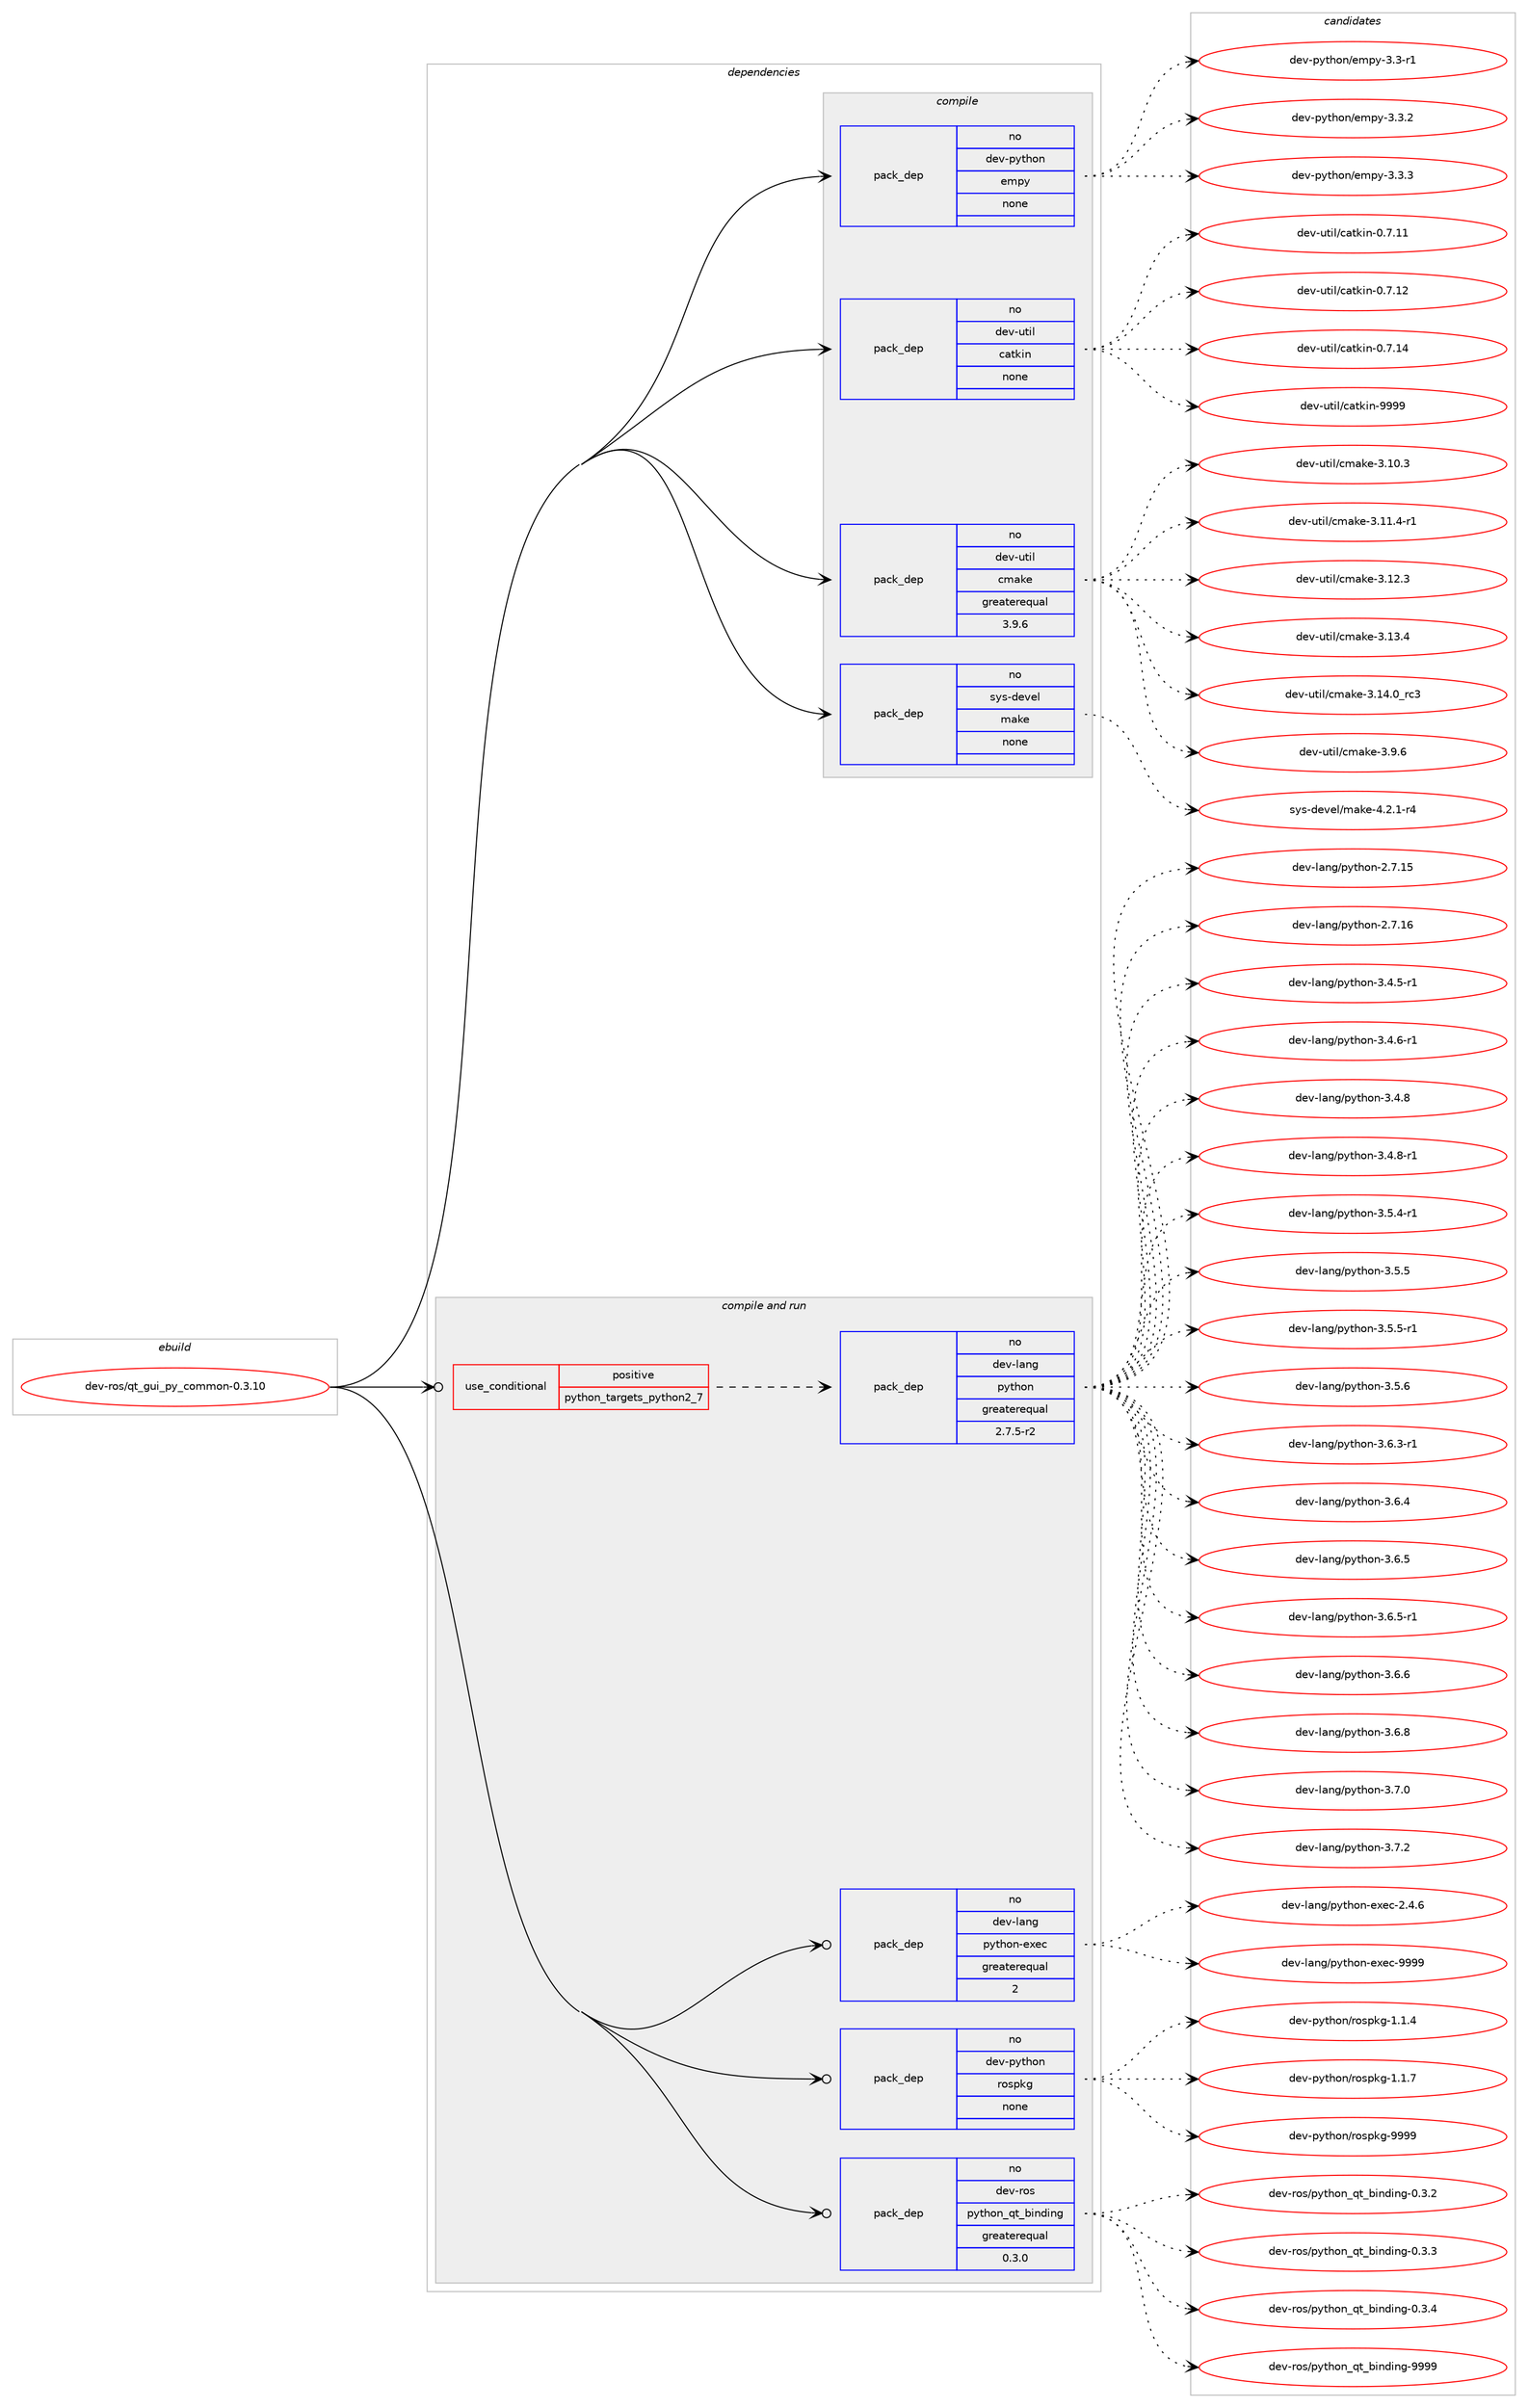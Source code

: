 digraph prolog {

# *************
# Graph options
# *************

newrank=true;
concentrate=true;
compound=true;
graph [rankdir=LR,fontname=Helvetica,fontsize=10,ranksep=1.5];#, ranksep=2.5, nodesep=0.2];
edge  [arrowhead=vee];
node  [fontname=Helvetica,fontsize=10];

# **********
# The ebuild
# **********

subgraph cluster_leftcol {
color=gray;
rank=same;
label=<<i>ebuild</i>>;
id [label="dev-ros/qt_gui_py_common-0.3.10", color=red, width=4, href="../dev-ros/qt_gui_py_common-0.3.10.svg"];
}

# ****************
# The dependencies
# ****************

subgraph cluster_midcol {
color=gray;
label=<<i>dependencies</i>>;
subgraph cluster_compile {
fillcolor="#eeeeee";
style=filled;
label=<<i>compile</i>>;
subgraph pack1049861 {
dependency1462750 [label=<<TABLE BORDER="0" CELLBORDER="1" CELLSPACING="0" CELLPADDING="4" WIDTH="220"><TR><TD ROWSPAN="6" CELLPADDING="30">pack_dep</TD></TR><TR><TD WIDTH="110">no</TD></TR><TR><TD>dev-python</TD></TR><TR><TD>empy</TD></TR><TR><TD>none</TD></TR><TR><TD></TD></TR></TABLE>>, shape=none, color=blue];
}
id:e -> dependency1462750:w [weight=20,style="solid",arrowhead="vee"];
subgraph pack1049862 {
dependency1462751 [label=<<TABLE BORDER="0" CELLBORDER="1" CELLSPACING="0" CELLPADDING="4" WIDTH="220"><TR><TD ROWSPAN="6" CELLPADDING="30">pack_dep</TD></TR><TR><TD WIDTH="110">no</TD></TR><TR><TD>dev-util</TD></TR><TR><TD>catkin</TD></TR><TR><TD>none</TD></TR><TR><TD></TD></TR></TABLE>>, shape=none, color=blue];
}
id:e -> dependency1462751:w [weight=20,style="solid",arrowhead="vee"];
subgraph pack1049863 {
dependency1462752 [label=<<TABLE BORDER="0" CELLBORDER="1" CELLSPACING="0" CELLPADDING="4" WIDTH="220"><TR><TD ROWSPAN="6" CELLPADDING="30">pack_dep</TD></TR><TR><TD WIDTH="110">no</TD></TR><TR><TD>dev-util</TD></TR><TR><TD>cmake</TD></TR><TR><TD>greaterequal</TD></TR><TR><TD>3.9.6</TD></TR></TABLE>>, shape=none, color=blue];
}
id:e -> dependency1462752:w [weight=20,style="solid",arrowhead="vee"];
subgraph pack1049864 {
dependency1462753 [label=<<TABLE BORDER="0" CELLBORDER="1" CELLSPACING="0" CELLPADDING="4" WIDTH="220"><TR><TD ROWSPAN="6" CELLPADDING="30">pack_dep</TD></TR><TR><TD WIDTH="110">no</TD></TR><TR><TD>sys-devel</TD></TR><TR><TD>make</TD></TR><TR><TD>none</TD></TR><TR><TD></TD></TR></TABLE>>, shape=none, color=blue];
}
id:e -> dependency1462753:w [weight=20,style="solid",arrowhead="vee"];
}
subgraph cluster_compileandrun {
fillcolor="#eeeeee";
style=filled;
label=<<i>compile and run</i>>;
subgraph cond389499 {
dependency1462754 [label=<<TABLE BORDER="0" CELLBORDER="1" CELLSPACING="0" CELLPADDING="4"><TR><TD ROWSPAN="3" CELLPADDING="10">use_conditional</TD></TR><TR><TD>positive</TD></TR><TR><TD>python_targets_python2_7</TD></TR></TABLE>>, shape=none, color=red];
subgraph pack1049865 {
dependency1462755 [label=<<TABLE BORDER="0" CELLBORDER="1" CELLSPACING="0" CELLPADDING="4" WIDTH="220"><TR><TD ROWSPAN="6" CELLPADDING="30">pack_dep</TD></TR><TR><TD WIDTH="110">no</TD></TR><TR><TD>dev-lang</TD></TR><TR><TD>python</TD></TR><TR><TD>greaterequal</TD></TR><TR><TD>2.7.5-r2</TD></TR></TABLE>>, shape=none, color=blue];
}
dependency1462754:e -> dependency1462755:w [weight=20,style="dashed",arrowhead="vee"];
}
id:e -> dependency1462754:w [weight=20,style="solid",arrowhead="odotvee"];
subgraph pack1049866 {
dependency1462756 [label=<<TABLE BORDER="0" CELLBORDER="1" CELLSPACING="0" CELLPADDING="4" WIDTH="220"><TR><TD ROWSPAN="6" CELLPADDING="30">pack_dep</TD></TR><TR><TD WIDTH="110">no</TD></TR><TR><TD>dev-lang</TD></TR><TR><TD>python-exec</TD></TR><TR><TD>greaterequal</TD></TR><TR><TD>2</TD></TR></TABLE>>, shape=none, color=blue];
}
id:e -> dependency1462756:w [weight=20,style="solid",arrowhead="odotvee"];
subgraph pack1049867 {
dependency1462757 [label=<<TABLE BORDER="0" CELLBORDER="1" CELLSPACING="0" CELLPADDING="4" WIDTH="220"><TR><TD ROWSPAN="6" CELLPADDING="30">pack_dep</TD></TR><TR><TD WIDTH="110">no</TD></TR><TR><TD>dev-python</TD></TR><TR><TD>rospkg</TD></TR><TR><TD>none</TD></TR><TR><TD></TD></TR></TABLE>>, shape=none, color=blue];
}
id:e -> dependency1462757:w [weight=20,style="solid",arrowhead="odotvee"];
subgraph pack1049868 {
dependency1462758 [label=<<TABLE BORDER="0" CELLBORDER="1" CELLSPACING="0" CELLPADDING="4" WIDTH="220"><TR><TD ROWSPAN="6" CELLPADDING="30">pack_dep</TD></TR><TR><TD WIDTH="110">no</TD></TR><TR><TD>dev-ros</TD></TR><TR><TD>python_qt_binding</TD></TR><TR><TD>greaterequal</TD></TR><TR><TD>0.3.0</TD></TR></TABLE>>, shape=none, color=blue];
}
id:e -> dependency1462758:w [weight=20,style="solid",arrowhead="odotvee"];
}
subgraph cluster_run {
fillcolor="#eeeeee";
style=filled;
label=<<i>run</i>>;
}
}

# **************
# The candidates
# **************

subgraph cluster_choices {
rank=same;
color=gray;
label=<<i>candidates</i>>;

subgraph choice1049861 {
color=black;
nodesep=1;
choice1001011184511212111610411111047101109112121455146514511449 [label="dev-python/empy-3.3-r1", color=red, width=4,href="../dev-python/empy-3.3-r1.svg"];
choice1001011184511212111610411111047101109112121455146514650 [label="dev-python/empy-3.3.2", color=red, width=4,href="../dev-python/empy-3.3.2.svg"];
choice1001011184511212111610411111047101109112121455146514651 [label="dev-python/empy-3.3.3", color=red, width=4,href="../dev-python/empy-3.3.3.svg"];
dependency1462750:e -> choice1001011184511212111610411111047101109112121455146514511449:w [style=dotted,weight="100"];
dependency1462750:e -> choice1001011184511212111610411111047101109112121455146514650:w [style=dotted,weight="100"];
dependency1462750:e -> choice1001011184511212111610411111047101109112121455146514651:w [style=dotted,weight="100"];
}
subgraph choice1049862 {
color=black;
nodesep=1;
choice1001011184511711610510847999711610710511045484655464949 [label="dev-util/catkin-0.7.11", color=red, width=4,href="../dev-util/catkin-0.7.11.svg"];
choice1001011184511711610510847999711610710511045484655464950 [label="dev-util/catkin-0.7.12", color=red, width=4,href="../dev-util/catkin-0.7.12.svg"];
choice1001011184511711610510847999711610710511045484655464952 [label="dev-util/catkin-0.7.14", color=red, width=4,href="../dev-util/catkin-0.7.14.svg"];
choice100101118451171161051084799971161071051104557575757 [label="dev-util/catkin-9999", color=red, width=4,href="../dev-util/catkin-9999.svg"];
dependency1462751:e -> choice1001011184511711610510847999711610710511045484655464949:w [style=dotted,weight="100"];
dependency1462751:e -> choice1001011184511711610510847999711610710511045484655464950:w [style=dotted,weight="100"];
dependency1462751:e -> choice1001011184511711610510847999711610710511045484655464952:w [style=dotted,weight="100"];
dependency1462751:e -> choice100101118451171161051084799971161071051104557575757:w [style=dotted,weight="100"];
}
subgraph choice1049863 {
color=black;
nodesep=1;
choice1001011184511711610510847991099710710145514649484651 [label="dev-util/cmake-3.10.3", color=red, width=4,href="../dev-util/cmake-3.10.3.svg"];
choice10010111845117116105108479910997107101455146494946524511449 [label="dev-util/cmake-3.11.4-r1", color=red, width=4,href="../dev-util/cmake-3.11.4-r1.svg"];
choice1001011184511711610510847991099710710145514649504651 [label="dev-util/cmake-3.12.3", color=red, width=4,href="../dev-util/cmake-3.12.3.svg"];
choice1001011184511711610510847991099710710145514649514652 [label="dev-util/cmake-3.13.4", color=red, width=4,href="../dev-util/cmake-3.13.4.svg"];
choice1001011184511711610510847991099710710145514649524648951149951 [label="dev-util/cmake-3.14.0_rc3", color=red, width=4,href="../dev-util/cmake-3.14.0_rc3.svg"];
choice10010111845117116105108479910997107101455146574654 [label="dev-util/cmake-3.9.6", color=red, width=4,href="../dev-util/cmake-3.9.6.svg"];
dependency1462752:e -> choice1001011184511711610510847991099710710145514649484651:w [style=dotted,weight="100"];
dependency1462752:e -> choice10010111845117116105108479910997107101455146494946524511449:w [style=dotted,weight="100"];
dependency1462752:e -> choice1001011184511711610510847991099710710145514649504651:w [style=dotted,weight="100"];
dependency1462752:e -> choice1001011184511711610510847991099710710145514649514652:w [style=dotted,weight="100"];
dependency1462752:e -> choice1001011184511711610510847991099710710145514649524648951149951:w [style=dotted,weight="100"];
dependency1462752:e -> choice10010111845117116105108479910997107101455146574654:w [style=dotted,weight="100"];
}
subgraph choice1049864 {
color=black;
nodesep=1;
choice1151211154510010111810110847109971071014552465046494511452 [label="sys-devel/make-4.2.1-r4", color=red, width=4,href="../sys-devel/make-4.2.1-r4.svg"];
dependency1462753:e -> choice1151211154510010111810110847109971071014552465046494511452:w [style=dotted,weight="100"];
}
subgraph choice1049865 {
color=black;
nodesep=1;
choice10010111845108971101034711212111610411111045504655464953 [label="dev-lang/python-2.7.15", color=red, width=4,href="../dev-lang/python-2.7.15.svg"];
choice10010111845108971101034711212111610411111045504655464954 [label="dev-lang/python-2.7.16", color=red, width=4,href="../dev-lang/python-2.7.16.svg"];
choice1001011184510897110103471121211161041111104551465246534511449 [label="dev-lang/python-3.4.5-r1", color=red, width=4,href="../dev-lang/python-3.4.5-r1.svg"];
choice1001011184510897110103471121211161041111104551465246544511449 [label="dev-lang/python-3.4.6-r1", color=red, width=4,href="../dev-lang/python-3.4.6-r1.svg"];
choice100101118451089711010347112121116104111110455146524656 [label="dev-lang/python-3.4.8", color=red, width=4,href="../dev-lang/python-3.4.8.svg"];
choice1001011184510897110103471121211161041111104551465246564511449 [label="dev-lang/python-3.4.8-r1", color=red, width=4,href="../dev-lang/python-3.4.8-r1.svg"];
choice1001011184510897110103471121211161041111104551465346524511449 [label="dev-lang/python-3.5.4-r1", color=red, width=4,href="../dev-lang/python-3.5.4-r1.svg"];
choice100101118451089711010347112121116104111110455146534653 [label="dev-lang/python-3.5.5", color=red, width=4,href="../dev-lang/python-3.5.5.svg"];
choice1001011184510897110103471121211161041111104551465346534511449 [label="dev-lang/python-3.5.5-r1", color=red, width=4,href="../dev-lang/python-3.5.5-r1.svg"];
choice100101118451089711010347112121116104111110455146534654 [label="dev-lang/python-3.5.6", color=red, width=4,href="../dev-lang/python-3.5.6.svg"];
choice1001011184510897110103471121211161041111104551465446514511449 [label="dev-lang/python-3.6.3-r1", color=red, width=4,href="../dev-lang/python-3.6.3-r1.svg"];
choice100101118451089711010347112121116104111110455146544652 [label="dev-lang/python-3.6.4", color=red, width=4,href="../dev-lang/python-3.6.4.svg"];
choice100101118451089711010347112121116104111110455146544653 [label="dev-lang/python-3.6.5", color=red, width=4,href="../dev-lang/python-3.6.5.svg"];
choice1001011184510897110103471121211161041111104551465446534511449 [label="dev-lang/python-3.6.5-r1", color=red, width=4,href="../dev-lang/python-3.6.5-r1.svg"];
choice100101118451089711010347112121116104111110455146544654 [label="dev-lang/python-3.6.6", color=red, width=4,href="../dev-lang/python-3.6.6.svg"];
choice100101118451089711010347112121116104111110455146544656 [label="dev-lang/python-3.6.8", color=red, width=4,href="../dev-lang/python-3.6.8.svg"];
choice100101118451089711010347112121116104111110455146554648 [label="dev-lang/python-3.7.0", color=red, width=4,href="../dev-lang/python-3.7.0.svg"];
choice100101118451089711010347112121116104111110455146554650 [label="dev-lang/python-3.7.2", color=red, width=4,href="../dev-lang/python-3.7.2.svg"];
dependency1462755:e -> choice10010111845108971101034711212111610411111045504655464953:w [style=dotted,weight="100"];
dependency1462755:e -> choice10010111845108971101034711212111610411111045504655464954:w [style=dotted,weight="100"];
dependency1462755:e -> choice1001011184510897110103471121211161041111104551465246534511449:w [style=dotted,weight="100"];
dependency1462755:e -> choice1001011184510897110103471121211161041111104551465246544511449:w [style=dotted,weight="100"];
dependency1462755:e -> choice100101118451089711010347112121116104111110455146524656:w [style=dotted,weight="100"];
dependency1462755:e -> choice1001011184510897110103471121211161041111104551465246564511449:w [style=dotted,weight="100"];
dependency1462755:e -> choice1001011184510897110103471121211161041111104551465346524511449:w [style=dotted,weight="100"];
dependency1462755:e -> choice100101118451089711010347112121116104111110455146534653:w [style=dotted,weight="100"];
dependency1462755:e -> choice1001011184510897110103471121211161041111104551465346534511449:w [style=dotted,weight="100"];
dependency1462755:e -> choice100101118451089711010347112121116104111110455146534654:w [style=dotted,weight="100"];
dependency1462755:e -> choice1001011184510897110103471121211161041111104551465446514511449:w [style=dotted,weight="100"];
dependency1462755:e -> choice100101118451089711010347112121116104111110455146544652:w [style=dotted,weight="100"];
dependency1462755:e -> choice100101118451089711010347112121116104111110455146544653:w [style=dotted,weight="100"];
dependency1462755:e -> choice1001011184510897110103471121211161041111104551465446534511449:w [style=dotted,weight="100"];
dependency1462755:e -> choice100101118451089711010347112121116104111110455146544654:w [style=dotted,weight="100"];
dependency1462755:e -> choice100101118451089711010347112121116104111110455146544656:w [style=dotted,weight="100"];
dependency1462755:e -> choice100101118451089711010347112121116104111110455146554648:w [style=dotted,weight="100"];
dependency1462755:e -> choice100101118451089711010347112121116104111110455146554650:w [style=dotted,weight="100"];
}
subgraph choice1049866 {
color=black;
nodesep=1;
choice1001011184510897110103471121211161041111104510112010199455046524654 [label="dev-lang/python-exec-2.4.6", color=red, width=4,href="../dev-lang/python-exec-2.4.6.svg"];
choice10010111845108971101034711212111610411111045101120101994557575757 [label="dev-lang/python-exec-9999", color=red, width=4,href="../dev-lang/python-exec-9999.svg"];
dependency1462756:e -> choice1001011184510897110103471121211161041111104510112010199455046524654:w [style=dotted,weight="100"];
dependency1462756:e -> choice10010111845108971101034711212111610411111045101120101994557575757:w [style=dotted,weight="100"];
}
subgraph choice1049867 {
color=black;
nodesep=1;
choice1001011184511212111610411111047114111115112107103454946494652 [label="dev-python/rospkg-1.1.4", color=red, width=4,href="../dev-python/rospkg-1.1.4.svg"];
choice1001011184511212111610411111047114111115112107103454946494655 [label="dev-python/rospkg-1.1.7", color=red, width=4,href="../dev-python/rospkg-1.1.7.svg"];
choice10010111845112121116104111110471141111151121071034557575757 [label="dev-python/rospkg-9999", color=red, width=4,href="../dev-python/rospkg-9999.svg"];
dependency1462757:e -> choice1001011184511212111610411111047114111115112107103454946494652:w [style=dotted,weight="100"];
dependency1462757:e -> choice1001011184511212111610411111047114111115112107103454946494655:w [style=dotted,weight="100"];
dependency1462757:e -> choice10010111845112121116104111110471141111151121071034557575757:w [style=dotted,weight="100"];
}
subgraph choice1049868 {
color=black;
nodesep=1;
choice1001011184511411111547112121116104111110951131169598105110100105110103454846514650 [label="dev-ros/python_qt_binding-0.3.2", color=red, width=4,href="../dev-ros/python_qt_binding-0.3.2.svg"];
choice1001011184511411111547112121116104111110951131169598105110100105110103454846514651 [label="dev-ros/python_qt_binding-0.3.3", color=red, width=4,href="../dev-ros/python_qt_binding-0.3.3.svg"];
choice1001011184511411111547112121116104111110951131169598105110100105110103454846514652 [label="dev-ros/python_qt_binding-0.3.4", color=red, width=4,href="../dev-ros/python_qt_binding-0.3.4.svg"];
choice10010111845114111115471121211161041111109511311695981051101001051101034557575757 [label="dev-ros/python_qt_binding-9999", color=red, width=4,href="../dev-ros/python_qt_binding-9999.svg"];
dependency1462758:e -> choice1001011184511411111547112121116104111110951131169598105110100105110103454846514650:w [style=dotted,weight="100"];
dependency1462758:e -> choice1001011184511411111547112121116104111110951131169598105110100105110103454846514651:w [style=dotted,weight="100"];
dependency1462758:e -> choice1001011184511411111547112121116104111110951131169598105110100105110103454846514652:w [style=dotted,weight="100"];
dependency1462758:e -> choice10010111845114111115471121211161041111109511311695981051101001051101034557575757:w [style=dotted,weight="100"];
}
}

}
